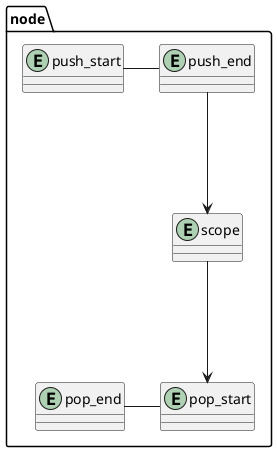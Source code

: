@startuml

namespace node {
    entity scope
    entity push_start
    entity push_end
    entity pop_start
    entity pop_end
}

node.pop_end - node.pop_start
node.scope ---> node.pop_start
node.push_start - node.push_end
node.push_end ---> node.scope


@enduml
